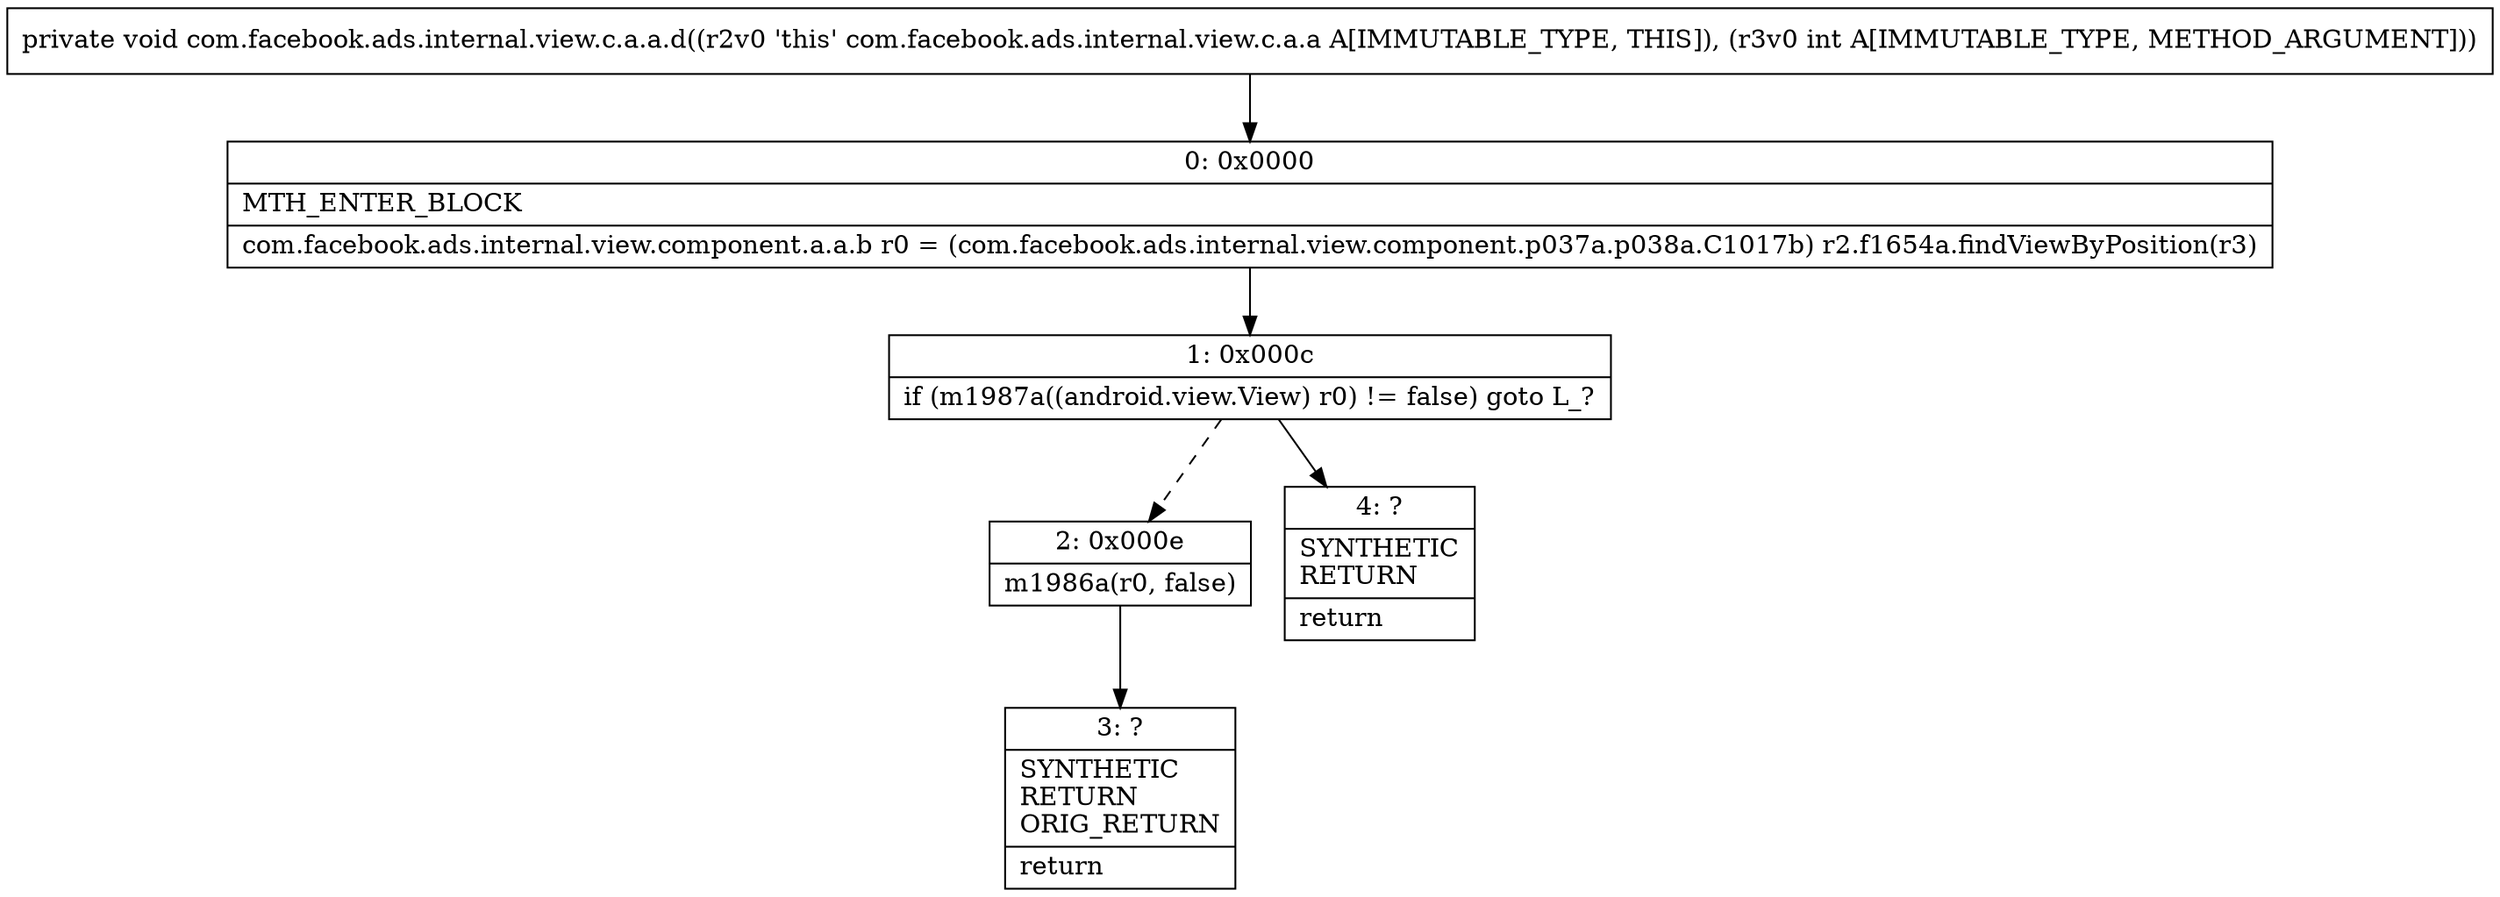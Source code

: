 digraph "CFG forcom.facebook.ads.internal.view.c.a.a.d(I)V" {
Node_0 [shape=record,label="{0\:\ 0x0000|MTH_ENTER_BLOCK\l|com.facebook.ads.internal.view.component.a.a.b r0 = (com.facebook.ads.internal.view.component.p037a.p038a.C1017b) r2.f1654a.findViewByPosition(r3)\l}"];
Node_1 [shape=record,label="{1\:\ 0x000c|if (m1987a((android.view.View) r0) != false) goto L_?\l}"];
Node_2 [shape=record,label="{2\:\ 0x000e|m1986a(r0, false)\l}"];
Node_3 [shape=record,label="{3\:\ ?|SYNTHETIC\lRETURN\lORIG_RETURN\l|return\l}"];
Node_4 [shape=record,label="{4\:\ ?|SYNTHETIC\lRETURN\l|return\l}"];
MethodNode[shape=record,label="{private void com.facebook.ads.internal.view.c.a.a.d((r2v0 'this' com.facebook.ads.internal.view.c.a.a A[IMMUTABLE_TYPE, THIS]), (r3v0 int A[IMMUTABLE_TYPE, METHOD_ARGUMENT])) }"];
MethodNode -> Node_0;
Node_0 -> Node_1;
Node_1 -> Node_2[style=dashed];
Node_1 -> Node_4;
Node_2 -> Node_3;
}

